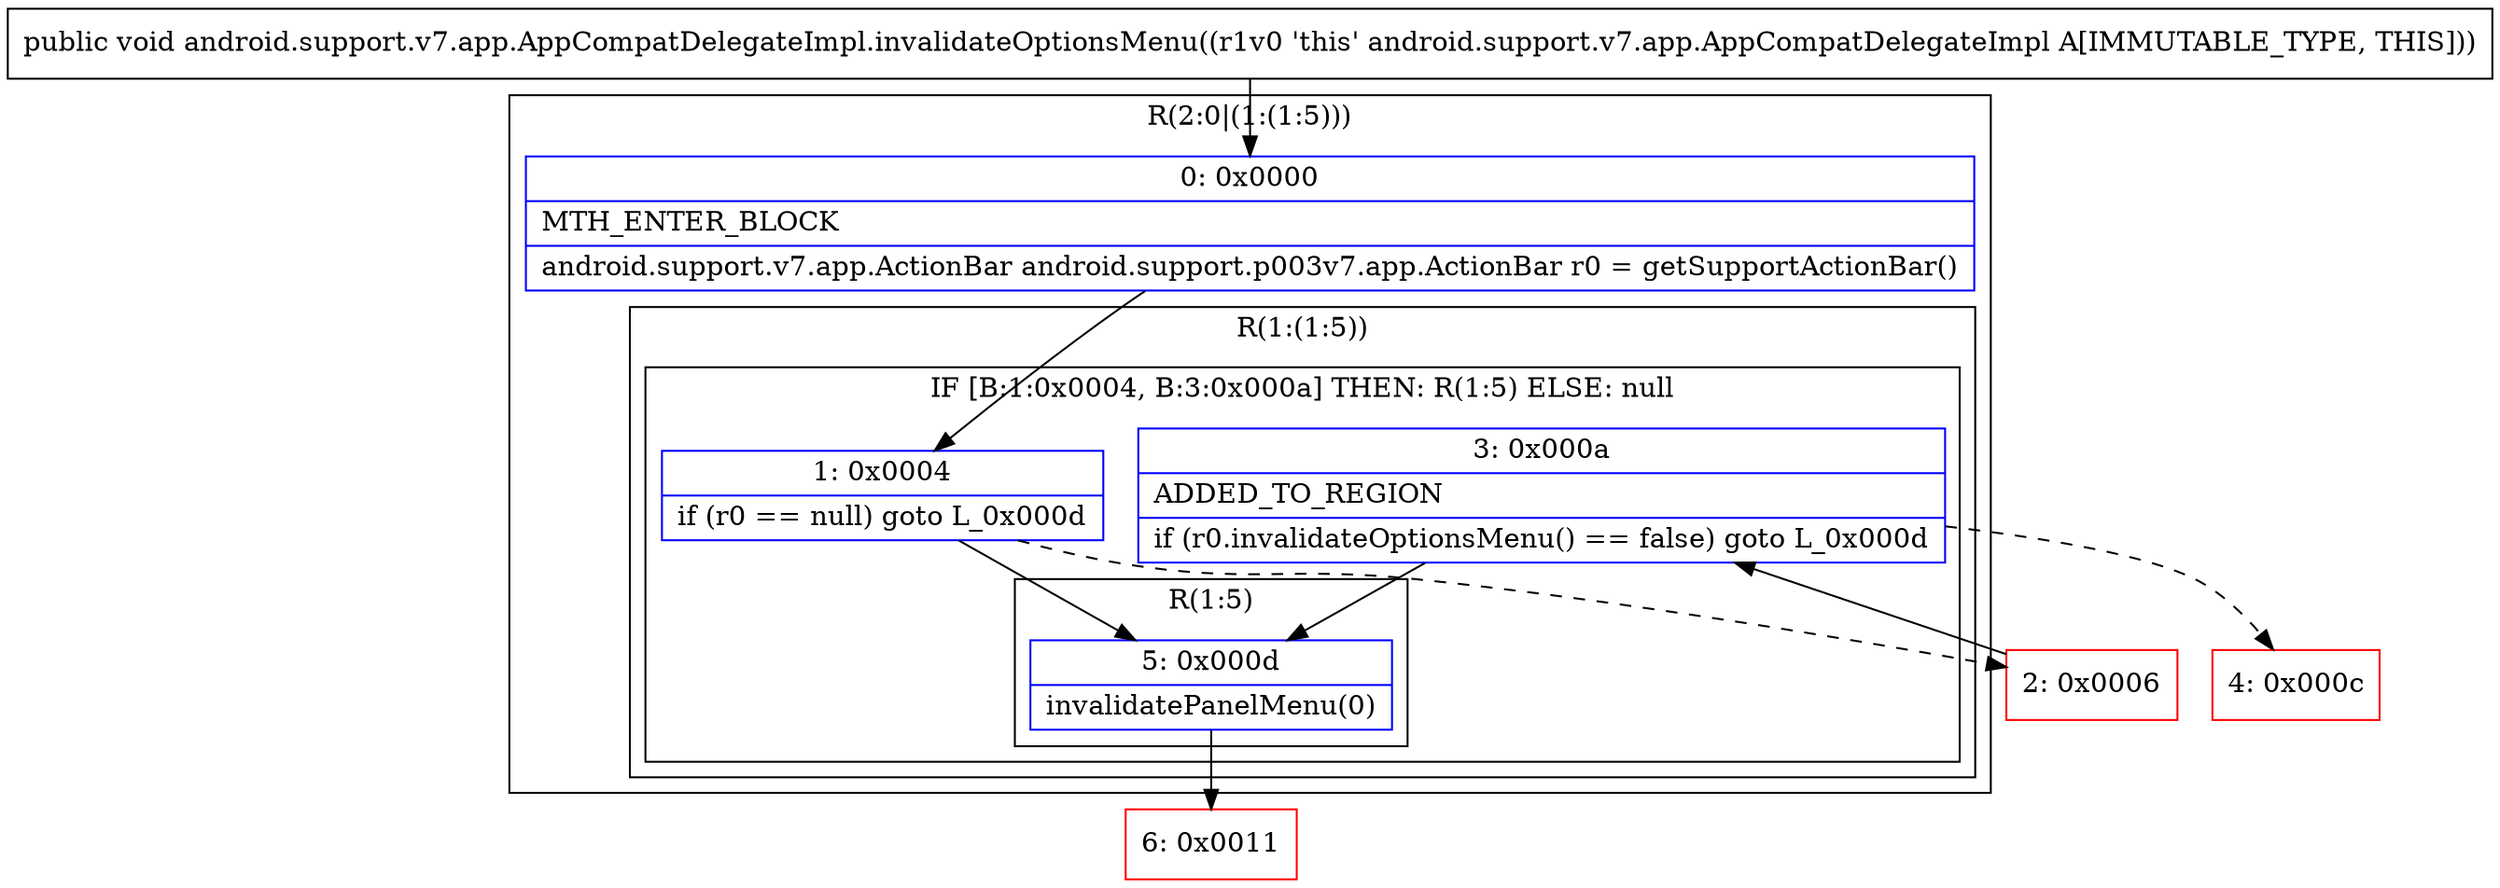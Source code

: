 digraph "CFG forandroid.support.v7.app.AppCompatDelegateImpl.invalidateOptionsMenu()V" {
subgraph cluster_Region_1903049034 {
label = "R(2:0|(1:(1:5)))";
node [shape=record,color=blue];
Node_0 [shape=record,label="{0\:\ 0x0000|MTH_ENTER_BLOCK\l|android.support.v7.app.ActionBar android.support.p003v7.app.ActionBar r0 = getSupportActionBar()\l}"];
subgraph cluster_Region_500242088 {
label = "R(1:(1:5))";
node [shape=record,color=blue];
subgraph cluster_IfRegion_1958662607 {
label = "IF [B:1:0x0004, B:3:0x000a] THEN: R(1:5) ELSE: null";
node [shape=record,color=blue];
Node_1 [shape=record,label="{1\:\ 0x0004|if (r0 == null) goto L_0x000d\l}"];
Node_3 [shape=record,label="{3\:\ 0x000a|ADDED_TO_REGION\l|if (r0.invalidateOptionsMenu() == false) goto L_0x000d\l}"];
subgraph cluster_Region_20187483 {
label = "R(1:5)";
node [shape=record,color=blue];
Node_5 [shape=record,label="{5\:\ 0x000d|invalidatePanelMenu(0)\l}"];
}
}
}
}
Node_2 [shape=record,color=red,label="{2\:\ 0x0006}"];
Node_4 [shape=record,color=red,label="{4\:\ 0x000c}"];
Node_6 [shape=record,color=red,label="{6\:\ 0x0011}"];
MethodNode[shape=record,label="{public void android.support.v7.app.AppCompatDelegateImpl.invalidateOptionsMenu((r1v0 'this' android.support.v7.app.AppCompatDelegateImpl A[IMMUTABLE_TYPE, THIS])) }"];
MethodNode -> Node_0;
Node_0 -> Node_1;
Node_1 -> Node_2[style=dashed];
Node_1 -> Node_5;
Node_3 -> Node_4[style=dashed];
Node_3 -> Node_5;
Node_5 -> Node_6;
Node_2 -> Node_3;
}


